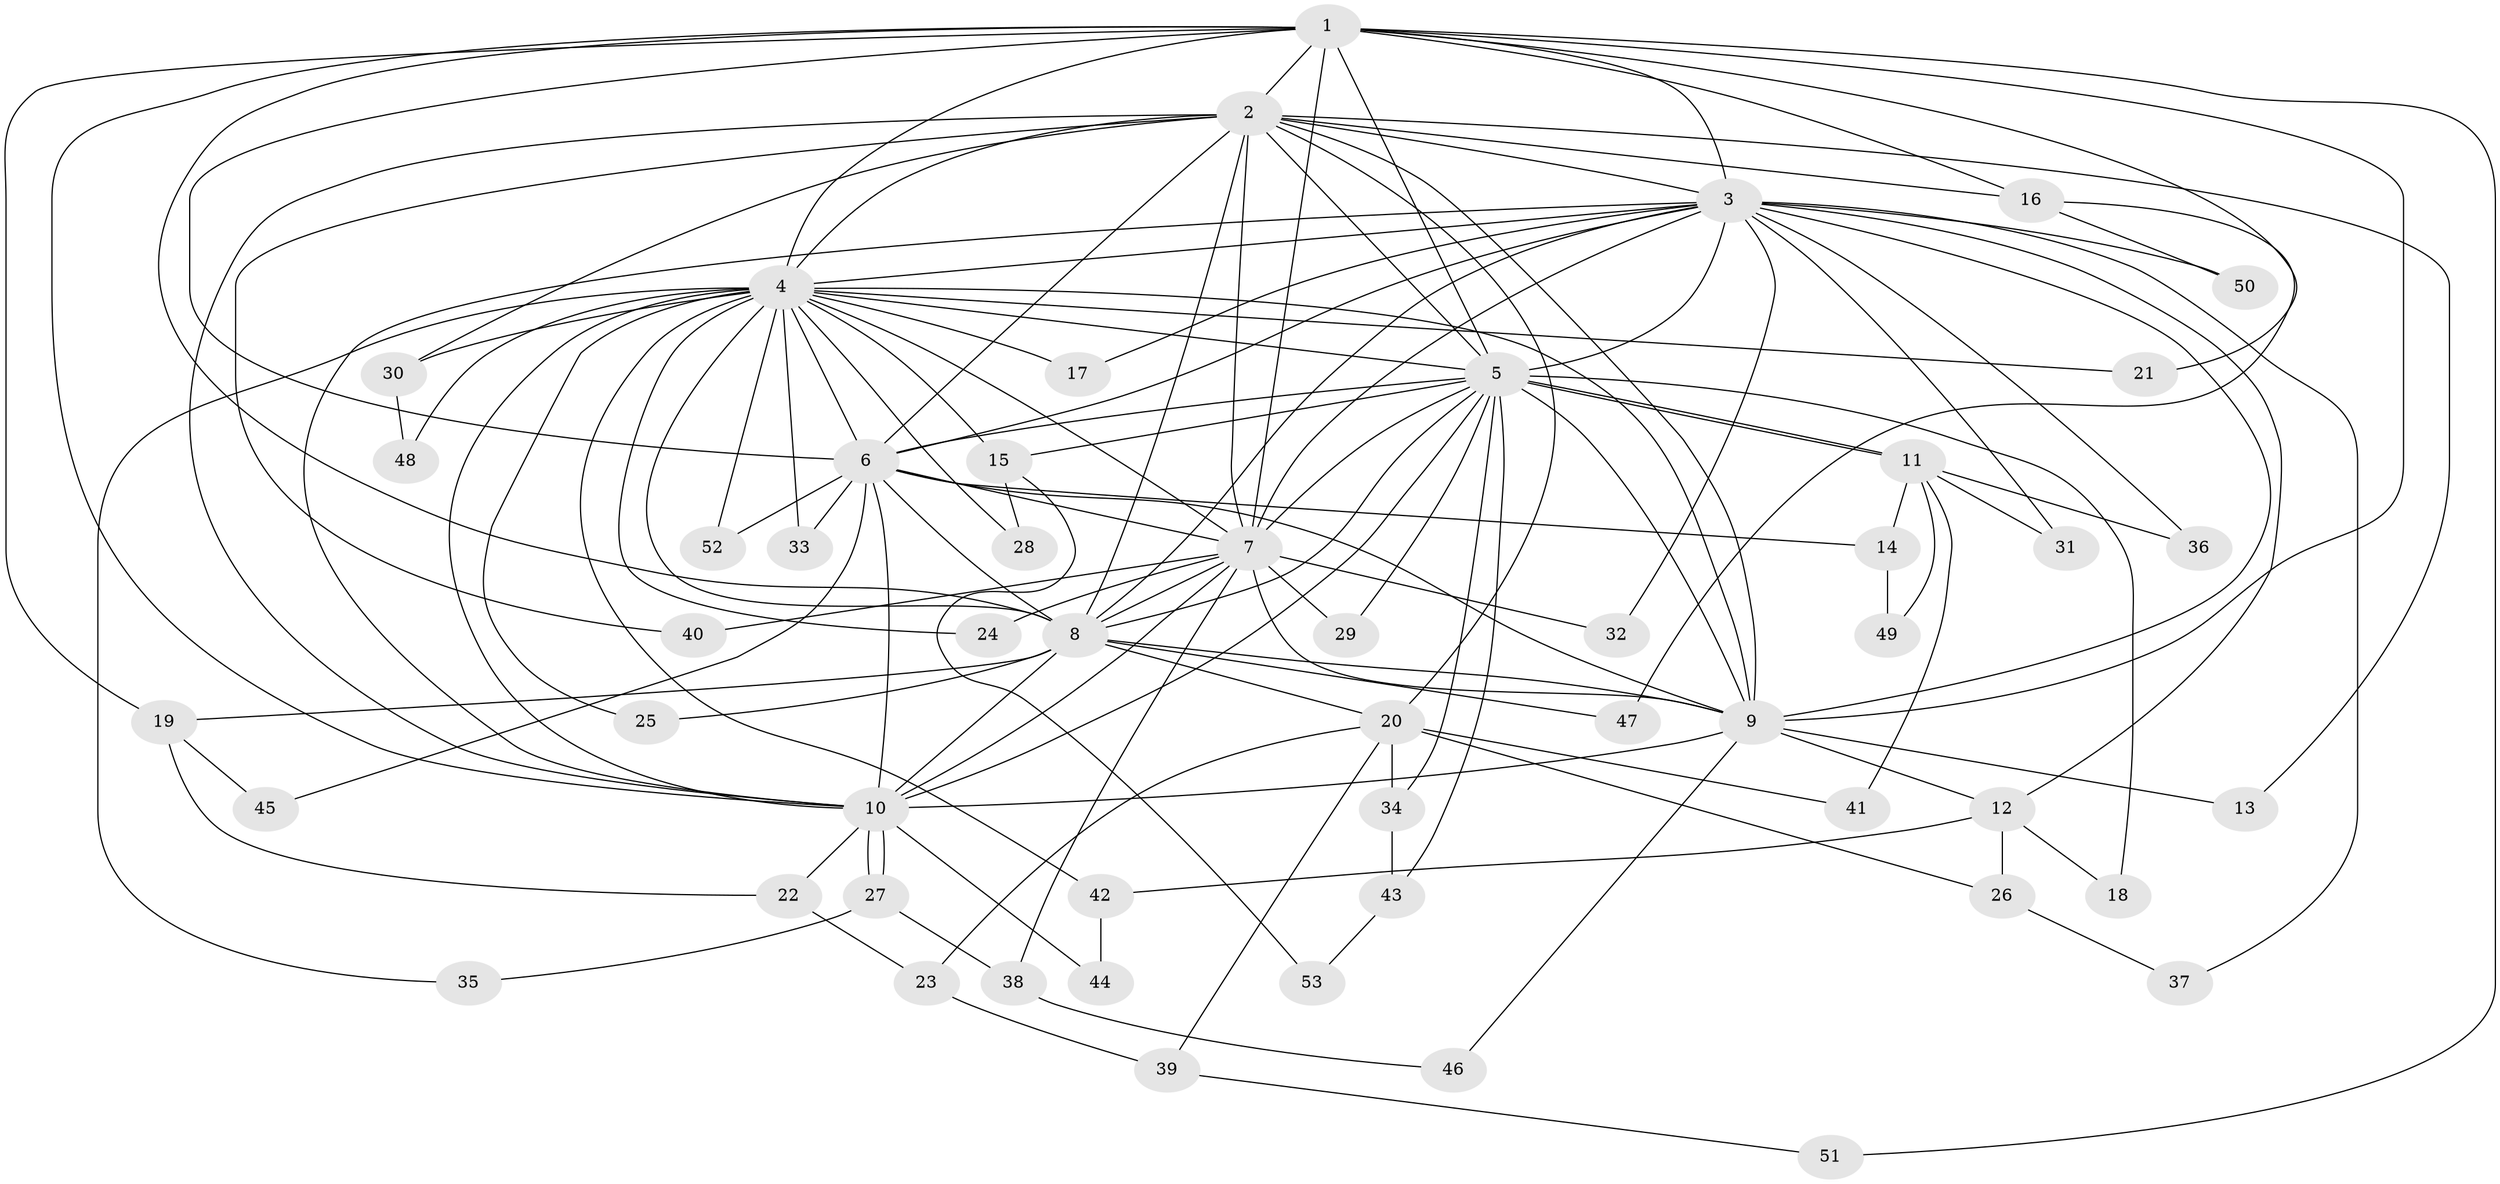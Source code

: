 // coarse degree distribution, {14: 0.06666666666666667, 8: 0.06666666666666667, 4: 0.06666666666666667, 6: 0.06666666666666667, 2: 0.4666666666666667, 3: 0.13333333333333333, 5: 0.06666666666666667, 1: 0.06666666666666667}
// Generated by graph-tools (version 1.1) at 2025/17/03/04/25 18:17:43]
// undirected, 53 vertices, 131 edges
graph export_dot {
graph [start="1"]
  node [color=gray90,style=filled];
  1;
  2;
  3;
  4;
  5;
  6;
  7;
  8;
  9;
  10;
  11;
  12;
  13;
  14;
  15;
  16;
  17;
  18;
  19;
  20;
  21;
  22;
  23;
  24;
  25;
  26;
  27;
  28;
  29;
  30;
  31;
  32;
  33;
  34;
  35;
  36;
  37;
  38;
  39;
  40;
  41;
  42;
  43;
  44;
  45;
  46;
  47;
  48;
  49;
  50;
  51;
  52;
  53;
  1 -- 2;
  1 -- 3;
  1 -- 4;
  1 -- 5;
  1 -- 6;
  1 -- 7;
  1 -- 8;
  1 -- 9;
  1 -- 10;
  1 -- 16;
  1 -- 19;
  1 -- 21;
  1 -- 51;
  2 -- 3;
  2 -- 4;
  2 -- 5;
  2 -- 6;
  2 -- 7;
  2 -- 8;
  2 -- 9;
  2 -- 10;
  2 -- 13;
  2 -- 16;
  2 -- 20;
  2 -- 30;
  2 -- 40;
  3 -- 4;
  3 -- 5;
  3 -- 6;
  3 -- 7;
  3 -- 8;
  3 -- 9;
  3 -- 10;
  3 -- 12;
  3 -- 17;
  3 -- 31;
  3 -- 32;
  3 -- 36;
  3 -- 37;
  3 -- 50;
  4 -- 5;
  4 -- 6;
  4 -- 7;
  4 -- 8;
  4 -- 9;
  4 -- 10;
  4 -- 15;
  4 -- 17;
  4 -- 21;
  4 -- 24;
  4 -- 25;
  4 -- 28;
  4 -- 30;
  4 -- 33;
  4 -- 35;
  4 -- 42;
  4 -- 48;
  4 -- 52;
  5 -- 6;
  5 -- 7;
  5 -- 8;
  5 -- 9;
  5 -- 10;
  5 -- 11;
  5 -- 11;
  5 -- 15;
  5 -- 18;
  5 -- 29;
  5 -- 34;
  5 -- 43;
  6 -- 7;
  6 -- 8;
  6 -- 9;
  6 -- 10;
  6 -- 14;
  6 -- 33;
  6 -- 45;
  6 -- 52;
  7 -- 8;
  7 -- 9;
  7 -- 10;
  7 -- 24;
  7 -- 29;
  7 -- 32;
  7 -- 38;
  7 -- 40;
  8 -- 9;
  8 -- 10;
  8 -- 19;
  8 -- 20;
  8 -- 25;
  8 -- 47;
  9 -- 10;
  9 -- 12;
  9 -- 13;
  9 -- 46;
  10 -- 22;
  10 -- 27;
  10 -- 27;
  10 -- 44;
  11 -- 14;
  11 -- 31;
  11 -- 36;
  11 -- 41;
  11 -- 49;
  12 -- 18;
  12 -- 26;
  12 -- 42;
  14 -- 49;
  15 -- 28;
  15 -- 53;
  16 -- 47;
  16 -- 50;
  19 -- 22;
  19 -- 45;
  20 -- 23;
  20 -- 26;
  20 -- 34;
  20 -- 39;
  20 -- 41;
  22 -- 23;
  23 -- 39;
  26 -- 37;
  27 -- 35;
  27 -- 38;
  30 -- 48;
  34 -- 43;
  38 -- 46;
  39 -- 51;
  42 -- 44;
  43 -- 53;
}
